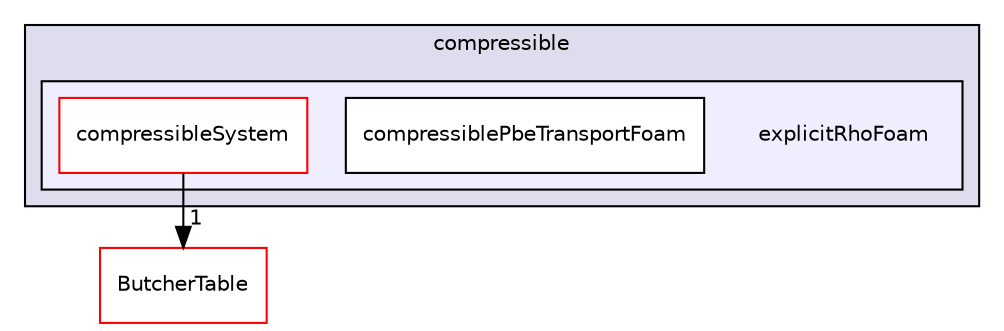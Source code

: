 digraph "explicitRhoFoam" {
  bgcolor=transparent;
  compound=true
  node [ fontsize="10", fontname="Helvetica"];
  edge [ labelfontsize="10", labelfontname="Helvetica"];
  subgraph clusterdir_ec6fbd2e4e71296a5c4843bd2aa1db19 {
    graph [ bgcolor="#ddddee", pencolor="black", label="compressible" fontname="Helvetica", fontsize="10", URL="dir_ec6fbd2e4e71296a5c4843bd2aa1db19.html"]
  subgraph clusterdir_1bf63ffdecbd821d45de7af555ee8ad7 {
    graph [ bgcolor="#eeeeff", pencolor="black", label="" URL="dir_1bf63ffdecbd821d45de7af555ee8ad7.html"];
    dir_1bf63ffdecbd821d45de7af555ee8ad7 [shape=plaintext label="explicitRhoFoam"];
    dir_5dc991b76416f6cfc543e922a8ddb1be [shape=box label="compressiblePbeTransportFoam" color="black" fillcolor="white" style="filled" URL="dir_5dc991b76416f6cfc543e922a8ddb1be.html"];
    dir_e7bfc3ecce9d56d9a6f1cf729723a447 [shape=box label="compressibleSystem" color="red" fillcolor="white" style="filled" URL="dir_e7bfc3ecce9d56d9a6f1cf729723a447.html"];
  }
  }
  dir_e24aeb1197190121ade350f28ab7c806 [shape=box label="ButcherTable" color="red" URL="dir_e24aeb1197190121ade350f28ab7c806.html"];
  dir_e7bfc3ecce9d56d9a6f1cf729723a447->dir_e24aeb1197190121ade350f28ab7c806 [headlabel="1", labeldistance=1.5 headhref="dir_000037_000068.html"];
}
